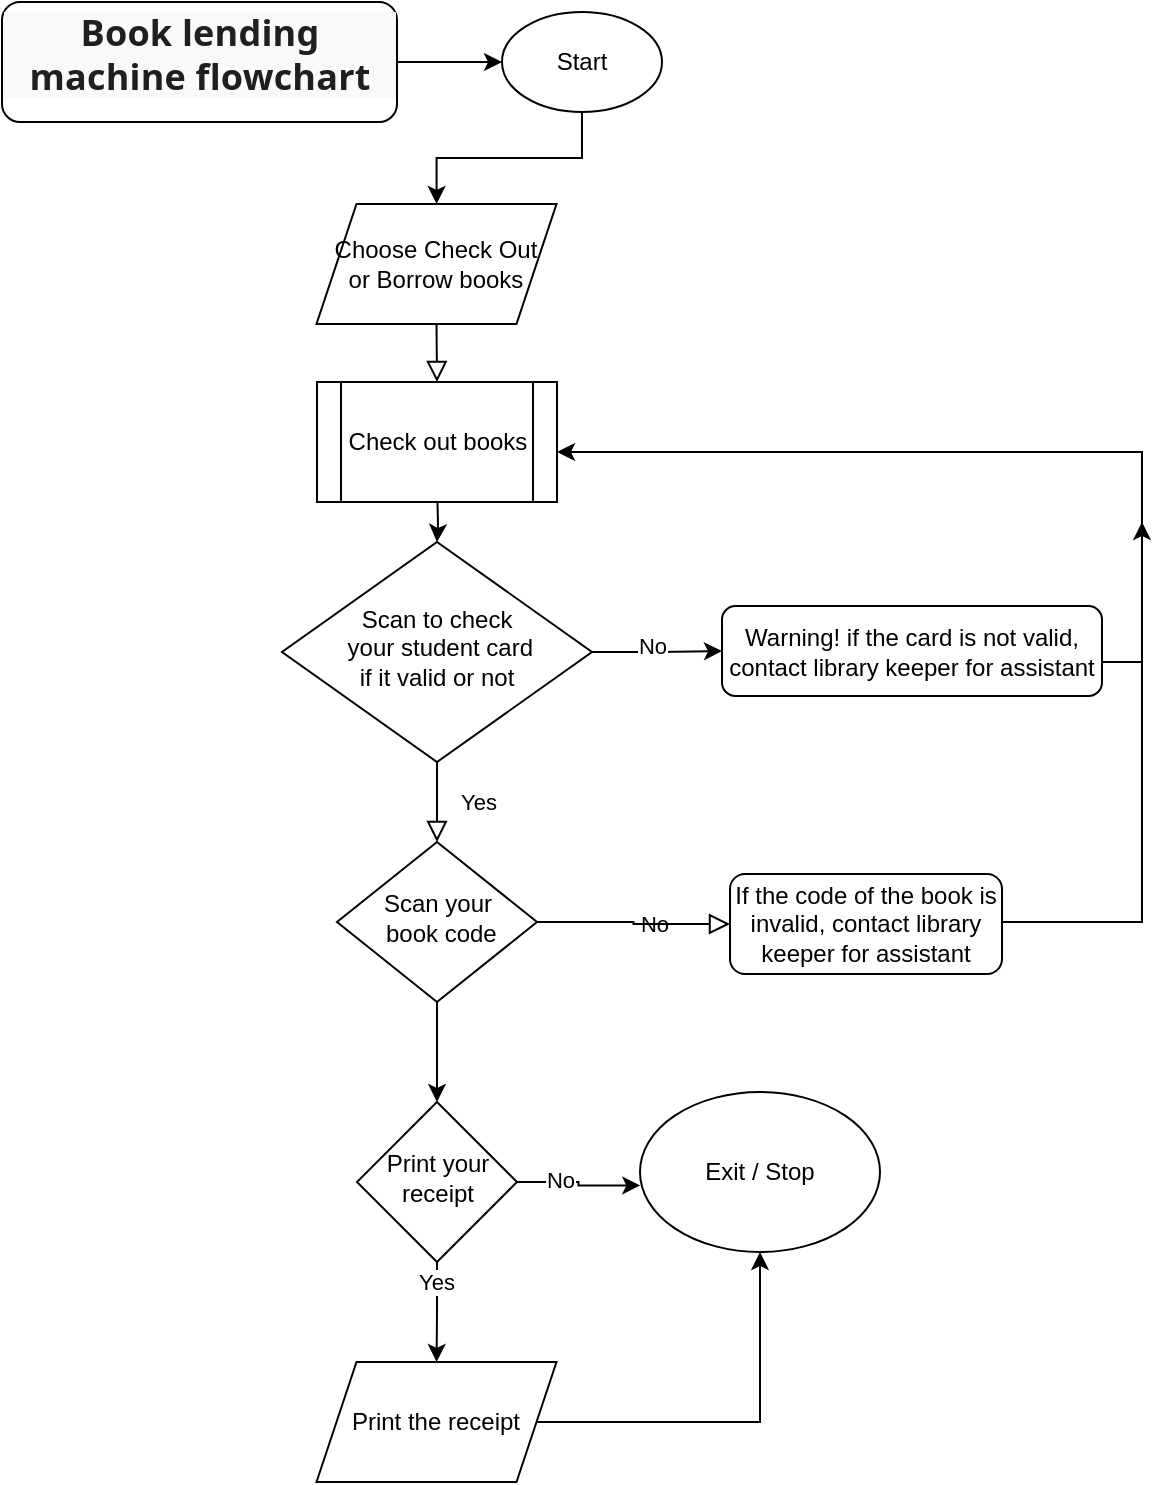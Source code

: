 <mxfile version="21.6.9" type="github">
  <diagram id="C5RBs43oDa-KdzZeNtuy" name="Page-1">
    <mxGraphModel dx="954" dy="502" grid="1" gridSize="10" guides="1" tooltips="1" connect="1" arrows="1" fold="1" page="1" pageScale="1" pageWidth="827" pageHeight="1169" math="0" shadow="0">
      <root>
        <mxCell id="WIyWlLk6GJQsqaUBKTNV-0" />
        <mxCell id="WIyWlLk6GJQsqaUBKTNV-1" parent="WIyWlLk6GJQsqaUBKTNV-0" />
        <mxCell id="WIyWlLk6GJQsqaUBKTNV-2" value="" style="rounded=0;html=1;jettySize=auto;orthogonalLoop=1;fontSize=11;endArrow=block;endFill=0;endSize=8;strokeWidth=1;shadow=0;labelBackgroundColor=none;edgeStyle=orthogonalEdgeStyle;exitX=0.5;exitY=1;exitDx=0;exitDy=0;entryX=0.5;entryY=0;entryDx=0;entryDy=0;" parent="WIyWlLk6GJQsqaUBKTNV-1" source="NMOFV6OU0tz58PaQARlo-10" target="NMOFV6OU0tz58PaQARlo-19" edge="1">
          <mxGeometry relative="1" as="geometry">
            <mxPoint x="219.294" y="190.0" as="sourcePoint" />
            <mxPoint x="217.5" y="210" as="targetPoint" />
          </mxGeometry>
        </mxCell>
        <mxCell id="NMOFV6OU0tz58PaQARlo-11" value="" style="edgeStyle=orthogonalEdgeStyle;rounded=0;orthogonalLoop=1;jettySize=auto;html=1;entryX=0;entryY=0.5;entryDx=0;entryDy=0;" parent="WIyWlLk6GJQsqaUBKTNV-1" source="WIyWlLk6GJQsqaUBKTNV-3" target="NMOFV6OU0tz58PaQARlo-31" edge="1">
          <mxGeometry relative="1" as="geometry" />
        </mxCell>
        <mxCell id="WIyWlLk6GJQsqaUBKTNV-3" value="&lt;h4 style=&quot;box-sizing: border-box; margin-top: 0px; margin-bottom: 0.5rem; line-height: 1.2; font-size: 18px; font-family: &amp;quot;Noto Sans&amp;quot;, -apple-system, BlinkMacSystemFont, &amp;quot;Segoe UI&amp;quot;, &amp;quot;Helvetica Neue&amp;quot;, Arial, sans-serif, &amp;quot;Apple Color Emoji&amp;quot;, &amp;quot;Segoe UI Emoji&amp;quot;, &amp;quot;Segoe UI Symbol&amp;quot;; color: rgb(30, 31, 33); letter-spacing: 0.1px; background-color: rgb(248, 249, 250);&quot; id=&quot;yui_3_17_2_1_1693217284530_504&quot;&gt;Book lending machine flowchart&lt;/h4&gt;" style="rounded=1;whiteSpace=wrap;html=1;fontSize=12;glass=0;strokeWidth=1;shadow=0;align=center;" parent="WIyWlLk6GJQsqaUBKTNV-1" vertex="1">
          <mxGeometry width="197.5" height="60" as="geometry" />
        </mxCell>
        <mxCell id="WIyWlLk6GJQsqaUBKTNV-4" value="Yes" style="rounded=0;html=1;jettySize=auto;orthogonalLoop=1;fontSize=11;endArrow=block;endFill=0;endSize=8;strokeWidth=1;shadow=0;labelBackgroundColor=none;edgeStyle=orthogonalEdgeStyle;" parent="WIyWlLk6GJQsqaUBKTNV-1" source="WIyWlLk6GJQsqaUBKTNV-6" target="WIyWlLk6GJQsqaUBKTNV-10" edge="1">
          <mxGeometry y="20" relative="1" as="geometry">
            <mxPoint as="offset" />
          </mxGeometry>
        </mxCell>
        <mxCell id="NMOFV6OU0tz58PaQARlo-2" value="" style="edgeStyle=orthogonalEdgeStyle;rounded=0;orthogonalLoop=1;jettySize=auto;html=1;" parent="WIyWlLk6GJQsqaUBKTNV-1" source="WIyWlLk6GJQsqaUBKTNV-6" target="NMOFV6OU0tz58PaQARlo-1" edge="1">
          <mxGeometry relative="1" as="geometry" />
        </mxCell>
        <mxCell id="NMOFV6OU0tz58PaQARlo-7" value="No" style="edgeLabel;html=1;align=center;verticalAlign=middle;resizable=0;points=[];" parent="NMOFV6OU0tz58PaQARlo-2" vertex="1" connectable="0">
          <mxGeometry x="-0.084" y="4" relative="1" as="geometry">
            <mxPoint y="1" as="offset" />
          </mxGeometry>
        </mxCell>
        <mxCell id="WIyWlLk6GJQsqaUBKTNV-6" value="Scan to check&lt;br&gt;&amp;nbsp;your student card &lt;br&gt;if it valid or not" style="rhombus;whiteSpace=wrap;html=1;shadow=0;fontFamily=Helvetica;fontSize=12;align=center;strokeWidth=1;spacing=6;spacingTop=-4;" parent="WIyWlLk6GJQsqaUBKTNV-1" vertex="1">
          <mxGeometry x="140" y="270" width="155" height="110" as="geometry" />
        </mxCell>
        <mxCell id="WIyWlLk6GJQsqaUBKTNV-9" value="No" style="edgeStyle=orthogonalEdgeStyle;rounded=0;html=1;jettySize=auto;orthogonalLoop=1;fontSize=11;endArrow=block;endFill=0;endSize=8;strokeWidth=1;shadow=0;labelBackgroundColor=none;" parent="WIyWlLk6GJQsqaUBKTNV-1" source="WIyWlLk6GJQsqaUBKTNV-10" target="WIyWlLk6GJQsqaUBKTNV-12" edge="1">
          <mxGeometry y="10" relative="1" as="geometry">
            <mxPoint as="offset" />
          </mxGeometry>
        </mxCell>
        <mxCell id="NMOFV6OU0tz58PaQARlo-21" value="" style="edgeStyle=orthogonalEdgeStyle;rounded=0;orthogonalLoop=1;jettySize=auto;html=1;" parent="WIyWlLk6GJQsqaUBKTNV-1" source="WIyWlLk6GJQsqaUBKTNV-10" target="NMOFV6OU0tz58PaQARlo-20" edge="1">
          <mxGeometry relative="1" as="geometry" />
        </mxCell>
        <mxCell id="WIyWlLk6GJQsqaUBKTNV-10" value="Scan your&lt;br&gt;&amp;nbsp;book code" style="rhombus;whiteSpace=wrap;html=1;shadow=0;fontFamily=Helvetica;fontSize=12;align=center;strokeWidth=1;spacing=6;spacingTop=-4;" parent="WIyWlLk6GJQsqaUBKTNV-1" vertex="1">
          <mxGeometry x="167.5" y="420" width="100" height="80" as="geometry" />
        </mxCell>
        <mxCell id="NMOFV6OU0tz58PaQARlo-6" value="" style="edgeStyle=orthogonalEdgeStyle;rounded=0;orthogonalLoop=1;jettySize=auto;html=1;" parent="WIyWlLk6GJQsqaUBKTNV-1" source="WIyWlLk6GJQsqaUBKTNV-12" edge="1">
          <mxGeometry relative="1" as="geometry">
            <mxPoint x="570" y="260" as="targetPoint" />
            <Array as="points">
              <mxPoint x="570" y="460" />
            </Array>
          </mxGeometry>
        </mxCell>
        <mxCell id="WIyWlLk6GJQsqaUBKTNV-12" value="If the code of the book is invalid, contact library keeper for assistant" style="rounded=1;whiteSpace=wrap;html=1;fontSize=12;glass=0;strokeWidth=1;shadow=0;" parent="WIyWlLk6GJQsqaUBKTNV-1" vertex="1">
          <mxGeometry x="364" y="436" width="136" height="50" as="geometry" />
        </mxCell>
        <mxCell id="NMOFV6OU0tz58PaQARlo-4" value="" style="edgeStyle=orthogonalEdgeStyle;rounded=0;orthogonalLoop=1;jettySize=auto;html=1;entryX=1;entryY=0.5;entryDx=0;entryDy=0;" parent="WIyWlLk6GJQsqaUBKTNV-1" source="NMOFV6OU0tz58PaQARlo-1" edge="1">
          <mxGeometry relative="1" as="geometry">
            <mxPoint x="277.5" y="225" as="targetPoint" />
            <Array as="points">
              <mxPoint x="570" y="330" />
              <mxPoint x="570" y="225" />
            </Array>
          </mxGeometry>
        </mxCell>
        <mxCell id="NMOFV6OU0tz58PaQARlo-1" value="Warning! if the card is not valid, contact library keeper for assistant" style="rounded=1;whiteSpace=wrap;html=1;fontSize=12;glass=0;strokeWidth=1;shadow=0;" parent="WIyWlLk6GJQsqaUBKTNV-1" vertex="1">
          <mxGeometry x="360" y="302" width="190" height="45" as="geometry" />
        </mxCell>
        <mxCell id="NMOFV6OU0tz58PaQARlo-10" value="Choose Check Out &lt;br&gt;or Borrow books" style="shape=parallelogram;perimeter=parallelogramPerimeter;whiteSpace=wrap;html=1;fixedSize=1;" parent="WIyWlLk6GJQsqaUBKTNV-1" vertex="1">
          <mxGeometry x="157.25" y="101" width="120" height="60" as="geometry" />
        </mxCell>
        <mxCell id="NMOFV6OU0tz58PaQARlo-16" value="" style="edgeStyle=orthogonalEdgeStyle;rounded=0;orthogonalLoop=1;jettySize=auto;html=1;" parent="WIyWlLk6GJQsqaUBKTNV-1" target="WIyWlLk6GJQsqaUBKTNV-6" edge="1">
          <mxGeometry relative="1" as="geometry">
            <mxPoint x="217.5" y="240" as="sourcePoint" />
          </mxGeometry>
        </mxCell>
        <mxCell id="NMOFV6OU0tz58PaQARlo-19" value="Check out books" style="shape=process;whiteSpace=wrap;html=1;backgroundOutline=1;" parent="WIyWlLk6GJQsqaUBKTNV-1" vertex="1">
          <mxGeometry x="157.5" y="190" width="120" height="60" as="geometry" />
        </mxCell>
        <mxCell id="NMOFV6OU0tz58PaQARlo-23" value="" style="edgeStyle=orthogonalEdgeStyle;rounded=0;orthogonalLoop=1;jettySize=auto;html=1;entryX=0.001;entryY=0.584;entryDx=0;entryDy=0;entryPerimeter=0;" parent="WIyWlLk6GJQsqaUBKTNV-1" source="NMOFV6OU0tz58PaQARlo-20" target="NMOFV6OU0tz58PaQARlo-30" edge="1">
          <mxGeometry relative="1" as="geometry">
            <mxPoint x="317.5" y="591.0" as="targetPoint" />
          </mxGeometry>
        </mxCell>
        <mxCell id="NMOFV6OU0tz58PaQARlo-24" value="No" style="edgeLabel;html=1;align=center;verticalAlign=middle;resizable=0;points=[];" parent="NMOFV6OU0tz58PaQARlo-23" vertex="1" connectable="0">
          <mxGeometry x="-0.331" y="1" relative="1" as="geometry">
            <mxPoint as="offset" />
          </mxGeometry>
        </mxCell>
        <mxCell id="NMOFV6OU0tz58PaQARlo-26" value="" style="edgeStyle=orthogonalEdgeStyle;rounded=0;orthogonalLoop=1;jettySize=auto;html=1;" parent="WIyWlLk6GJQsqaUBKTNV-1" source="NMOFV6OU0tz58PaQARlo-20" edge="1">
          <mxGeometry relative="1" as="geometry">
            <mxPoint x="217.3" y="680" as="targetPoint" />
          </mxGeometry>
        </mxCell>
        <mxCell id="NMOFV6OU0tz58PaQARlo-29" value="Yes" style="edgeLabel;html=1;align=center;verticalAlign=middle;resizable=0;points=[];" parent="NMOFV6OU0tz58PaQARlo-26" vertex="1" connectable="0">
          <mxGeometry x="-0.617" y="-1" relative="1" as="geometry">
            <mxPoint as="offset" />
          </mxGeometry>
        </mxCell>
        <mxCell id="NMOFV6OU0tz58PaQARlo-20" value="Print your receipt" style="rhombus;whiteSpace=wrap;html=1;shadow=0;strokeWidth=1;spacing=6;spacingTop=-4;" parent="WIyWlLk6GJQsqaUBKTNV-1" vertex="1">
          <mxGeometry x="177.5" y="550" width="80" height="80" as="geometry" />
        </mxCell>
        <mxCell id="NMOFV6OU0tz58PaQARlo-28" value="" style="edgeStyle=orthogonalEdgeStyle;rounded=0;orthogonalLoop=1;jettySize=auto;html=1;entryX=0.5;entryY=1;entryDx=0;entryDy=0;exitX=1;exitY=0.5;exitDx=0;exitDy=0;" parent="WIyWlLk6GJQsqaUBKTNV-1" source="0DpsMIbxMV-dZRRQz3ZX-0" target="NMOFV6OU0tz58PaQARlo-30" edge="1">
          <mxGeometry relative="1" as="geometry">
            <mxPoint x="378" y="630" as="targetPoint" />
            <mxPoint x="277.25" y="710" as="sourcePoint" />
          </mxGeometry>
        </mxCell>
        <mxCell id="NMOFV6OU0tz58PaQARlo-30" value="Exit / Stop" style="ellipse;whiteSpace=wrap;html=1;" parent="WIyWlLk6GJQsqaUBKTNV-1" vertex="1">
          <mxGeometry x="319" y="545" width="120" height="80" as="geometry" />
        </mxCell>
        <mxCell id="NMOFV6OU0tz58PaQARlo-32" value="" style="edgeStyle=orthogonalEdgeStyle;rounded=0;orthogonalLoop=1;jettySize=auto;html=1;" parent="WIyWlLk6GJQsqaUBKTNV-1" source="NMOFV6OU0tz58PaQARlo-31" target="NMOFV6OU0tz58PaQARlo-10" edge="1">
          <mxGeometry relative="1" as="geometry" />
        </mxCell>
        <mxCell id="NMOFV6OU0tz58PaQARlo-31" value="Start" style="ellipse;whiteSpace=wrap;html=1;" parent="WIyWlLk6GJQsqaUBKTNV-1" vertex="1">
          <mxGeometry x="250" y="5" width="80" height="50" as="geometry" />
        </mxCell>
        <mxCell id="0DpsMIbxMV-dZRRQz3ZX-0" value="Print the receipt" style="shape=parallelogram;perimeter=parallelogramPerimeter;whiteSpace=wrap;html=1;fixedSize=1;" vertex="1" parent="WIyWlLk6GJQsqaUBKTNV-1">
          <mxGeometry x="157.25" y="680" width="120" height="60" as="geometry" />
        </mxCell>
      </root>
    </mxGraphModel>
  </diagram>
</mxfile>
